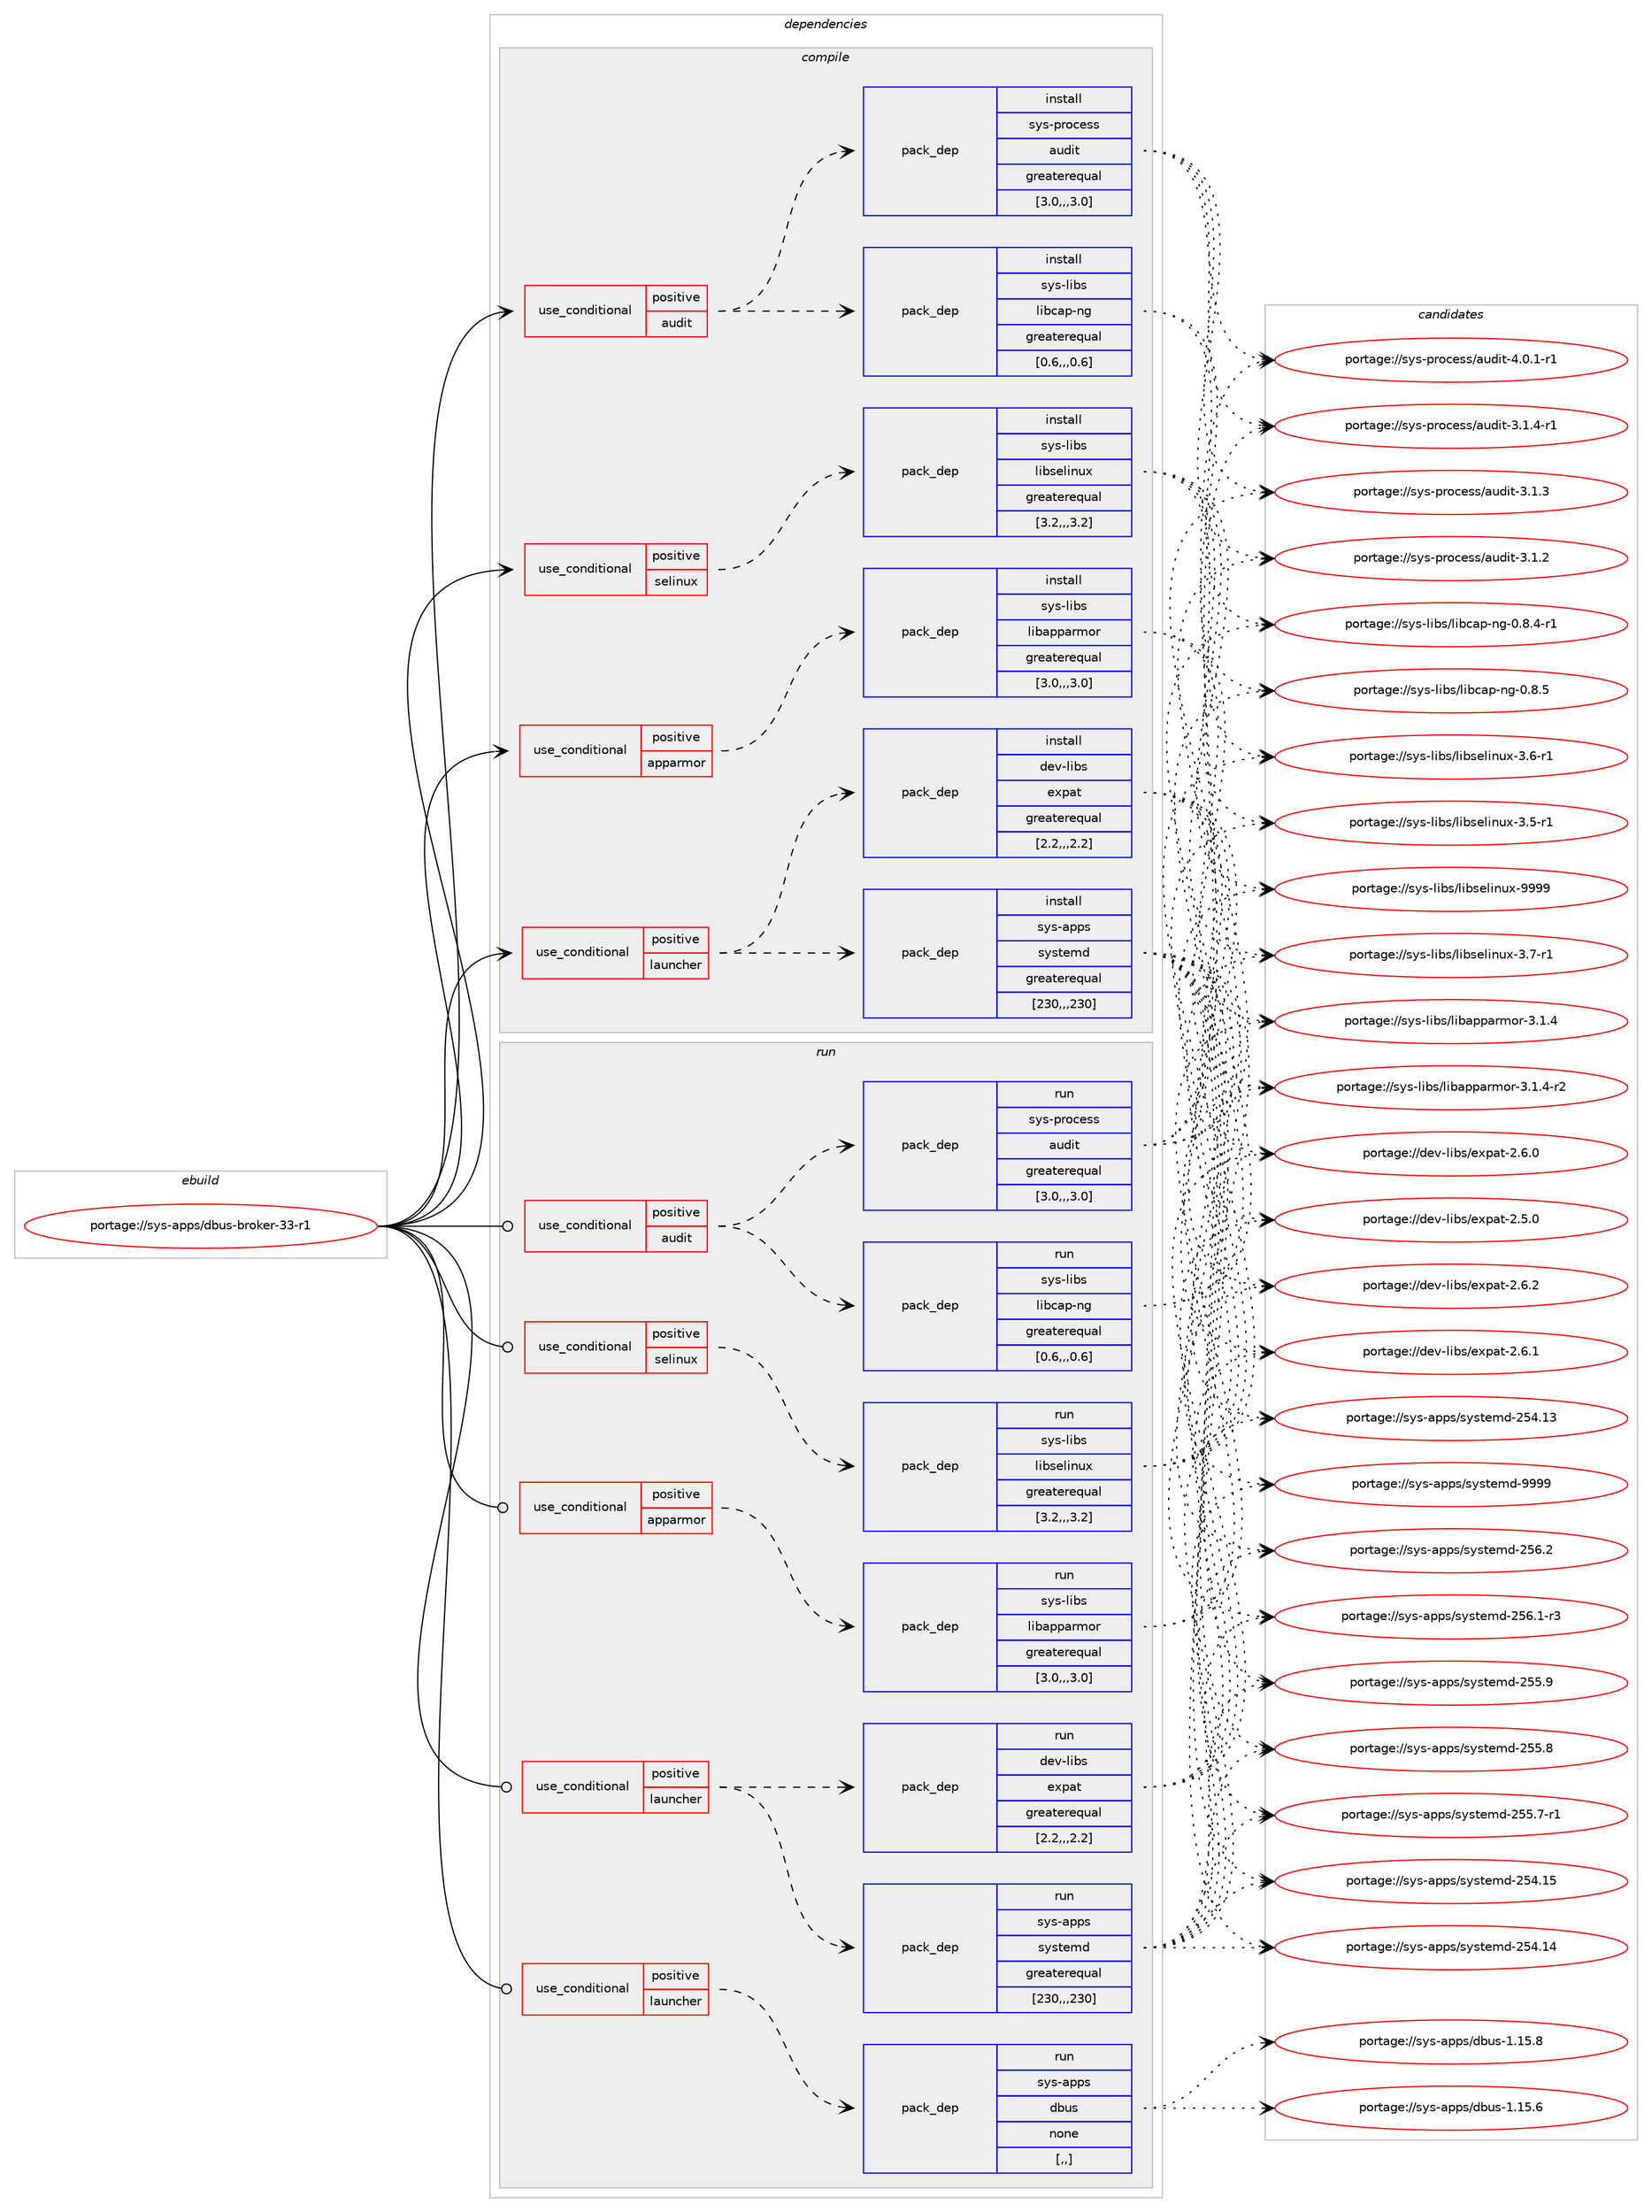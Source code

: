 digraph prolog {

# *************
# Graph options
# *************

newrank=true;
concentrate=true;
compound=true;
graph [rankdir=LR,fontname=Helvetica,fontsize=10,ranksep=1.5];#, ranksep=2.5, nodesep=0.2];
edge  [arrowhead=vee];
node  [fontname=Helvetica,fontsize=10];

# **********
# The ebuild
# **********

subgraph cluster_leftcol {
color=gray;
label=<<i>ebuild</i>>;
id [label="portage://sys-apps/dbus-broker-33-r1", color=red, width=4, href="../sys-apps/dbus-broker-33-r1.svg"];
}

# ****************
# The dependencies
# ****************

subgraph cluster_midcol {
color=gray;
label=<<i>dependencies</i>>;
subgraph cluster_compile {
fillcolor="#eeeeee";
style=filled;
label=<<i>compile</i>>;
subgraph cond110889 {
dependency419776 [label=<<TABLE BORDER="0" CELLBORDER="1" CELLSPACING="0" CELLPADDING="4"><TR><TD ROWSPAN="3" CELLPADDING="10">use_conditional</TD></TR><TR><TD>positive</TD></TR><TR><TD>apparmor</TD></TR></TABLE>>, shape=none, color=red];
subgraph pack305962 {
dependency419777 [label=<<TABLE BORDER="0" CELLBORDER="1" CELLSPACING="0" CELLPADDING="4" WIDTH="220"><TR><TD ROWSPAN="6" CELLPADDING="30">pack_dep</TD></TR><TR><TD WIDTH="110">install</TD></TR><TR><TD>sys-libs</TD></TR><TR><TD>libapparmor</TD></TR><TR><TD>greaterequal</TD></TR><TR><TD>[3.0,,,3.0]</TD></TR></TABLE>>, shape=none, color=blue];
}
dependency419776:e -> dependency419777:w [weight=20,style="dashed",arrowhead="vee"];
}
id:e -> dependency419776:w [weight=20,style="solid",arrowhead="vee"];
subgraph cond110890 {
dependency419778 [label=<<TABLE BORDER="0" CELLBORDER="1" CELLSPACING="0" CELLPADDING="4"><TR><TD ROWSPAN="3" CELLPADDING="10">use_conditional</TD></TR><TR><TD>positive</TD></TR><TR><TD>audit</TD></TR></TABLE>>, shape=none, color=red];
subgraph pack305963 {
dependency419779 [label=<<TABLE BORDER="0" CELLBORDER="1" CELLSPACING="0" CELLPADDING="4" WIDTH="220"><TR><TD ROWSPAN="6" CELLPADDING="30">pack_dep</TD></TR><TR><TD WIDTH="110">install</TD></TR><TR><TD>sys-process</TD></TR><TR><TD>audit</TD></TR><TR><TD>greaterequal</TD></TR><TR><TD>[3.0,,,3.0]</TD></TR></TABLE>>, shape=none, color=blue];
}
dependency419778:e -> dependency419779:w [weight=20,style="dashed",arrowhead="vee"];
subgraph pack305964 {
dependency419780 [label=<<TABLE BORDER="0" CELLBORDER="1" CELLSPACING="0" CELLPADDING="4" WIDTH="220"><TR><TD ROWSPAN="6" CELLPADDING="30">pack_dep</TD></TR><TR><TD WIDTH="110">install</TD></TR><TR><TD>sys-libs</TD></TR><TR><TD>libcap-ng</TD></TR><TR><TD>greaterequal</TD></TR><TR><TD>[0.6,,,0.6]</TD></TR></TABLE>>, shape=none, color=blue];
}
dependency419778:e -> dependency419780:w [weight=20,style="dashed",arrowhead="vee"];
}
id:e -> dependency419778:w [weight=20,style="solid",arrowhead="vee"];
subgraph cond110891 {
dependency419781 [label=<<TABLE BORDER="0" CELLBORDER="1" CELLSPACING="0" CELLPADDING="4"><TR><TD ROWSPAN="3" CELLPADDING="10">use_conditional</TD></TR><TR><TD>positive</TD></TR><TR><TD>launcher</TD></TR></TABLE>>, shape=none, color=red];
subgraph pack305965 {
dependency419782 [label=<<TABLE BORDER="0" CELLBORDER="1" CELLSPACING="0" CELLPADDING="4" WIDTH="220"><TR><TD ROWSPAN="6" CELLPADDING="30">pack_dep</TD></TR><TR><TD WIDTH="110">install</TD></TR><TR><TD>dev-libs</TD></TR><TR><TD>expat</TD></TR><TR><TD>greaterequal</TD></TR><TR><TD>[2.2,,,2.2]</TD></TR></TABLE>>, shape=none, color=blue];
}
dependency419781:e -> dependency419782:w [weight=20,style="dashed",arrowhead="vee"];
subgraph pack305966 {
dependency419783 [label=<<TABLE BORDER="0" CELLBORDER="1" CELLSPACING="0" CELLPADDING="4" WIDTH="220"><TR><TD ROWSPAN="6" CELLPADDING="30">pack_dep</TD></TR><TR><TD WIDTH="110">install</TD></TR><TR><TD>sys-apps</TD></TR><TR><TD>systemd</TD></TR><TR><TD>greaterequal</TD></TR><TR><TD>[230,,,230]</TD></TR></TABLE>>, shape=none, color=blue];
}
dependency419781:e -> dependency419783:w [weight=20,style="dashed",arrowhead="vee"];
}
id:e -> dependency419781:w [weight=20,style="solid",arrowhead="vee"];
subgraph cond110892 {
dependency419784 [label=<<TABLE BORDER="0" CELLBORDER="1" CELLSPACING="0" CELLPADDING="4"><TR><TD ROWSPAN="3" CELLPADDING="10">use_conditional</TD></TR><TR><TD>positive</TD></TR><TR><TD>selinux</TD></TR></TABLE>>, shape=none, color=red];
subgraph pack305967 {
dependency419785 [label=<<TABLE BORDER="0" CELLBORDER="1" CELLSPACING="0" CELLPADDING="4" WIDTH="220"><TR><TD ROWSPAN="6" CELLPADDING="30">pack_dep</TD></TR><TR><TD WIDTH="110">install</TD></TR><TR><TD>sys-libs</TD></TR><TR><TD>libselinux</TD></TR><TR><TD>greaterequal</TD></TR><TR><TD>[3.2,,,3.2]</TD></TR></TABLE>>, shape=none, color=blue];
}
dependency419784:e -> dependency419785:w [weight=20,style="dashed",arrowhead="vee"];
}
id:e -> dependency419784:w [weight=20,style="solid",arrowhead="vee"];
}
subgraph cluster_compileandrun {
fillcolor="#eeeeee";
style=filled;
label=<<i>compile and run</i>>;
}
subgraph cluster_run {
fillcolor="#eeeeee";
style=filled;
label=<<i>run</i>>;
subgraph cond110893 {
dependency419786 [label=<<TABLE BORDER="0" CELLBORDER="1" CELLSPACING="0" CELLPADDING="4"><TR><TD ROWSPAN="3" CELLPADDING="10">use_conditional</TD></TR><TR><TD>positive</TD></TR><TR><TD>apparmor</TD></TR></TABLE>>, shape=none, color=red];
subgraph pack305968 {
dependency419787 [label=<<TABLE BORDER="0" CELLBORDER="1" CELLSPACING="0" CELLPADDING="4" WIDTH="220"><TR><TD ROWSPAN="6" CELLPADDING="30">pack_dep</TD></TR><TR><TD WIDTH="110">run</TD></TR><TR><TD>sys-libs</TD></TR><TR><TD>libapparmor</TD></TR><TR><TD>greaterequal</TD></TR><TR><TD>[3.0,,,3.0]</TD></TR></TABLE>>, shape=none, color=blue];
}
dependency419786:e -> dependency419787:w [weight=20,style="dashed",arrowhead="vee"];
}
id:e -> dependency419786:w [weight=20,style="solid",arrowhead="odot"];
subgraph cond110894 {
dependency419788 [label=<<TABLE BORDER="0" CELLBORDER="1" CELLSPACING="0" CELLPADDING="4"><TR><TD ROWSPAN="3" CELLPADDING="10">use_conditional</TD></TR><TR><TD>positive</TD></TR><TR><TD>audit</TD></TR></TABLE>>, shape=none, color=red];
subgraph pack305969 {
dependency419789 [label=<<TABLE BORDER="0" CELLBORDER="1" CELLSPACING="0" CELLPADDING="4" WIDTH="220"><TR><TD ROWSPAN="6" CELLPADDING="30">pack_dep</TD></TR><TR><TD WIDTH="110">run</TD></TR><TR><TD>sys-process</TD></TR><TR><TD>audit</TD></TR><TR><TD>greaterequal</TD></TR><TR><TD>[3.0,,,3.0]</TD></TR></TABLE>>, shape=none, color=blue];
}
dependency419788:e -> dependency419789:w [weight=20,style="dashed",arrowhead="vee"];
subgraph pack305970 {
dependency419790 [label=<<TABLE BORDER="0" CELLBORDER="1" CELLSPACING="0" CELLPADDING="4" WIDTH="220"><TR><TD ROWSPAN="6" CELLPADDING="30">pack_dep</TD></TR><TR><TD WIDTH="110">run</TD></TR><TR><TD>sys-libs</TD></TR><TR><TD>libcap-ng</TD></TR><TR><TD>greaterequal</TD></TR><TR><TD>[0.6,,,0.6]</TD></TR></TABLE>>, shape=none, color=blue];
}
dependency419788:e -> dependency419790:w [weight=20,style="dashed",arrowhead="vee"];
}
id:e -> dependency419788:w [weight=20,style="solid",arrowhead="odot"];
subgraph cond110895 {
dependency419791 [label=<<TABLE BORDER="0" CELLBORDER="1" CELLSPACING="0" CELLPADDING="4"><TR><TD ROWSPAN="3" CELLPADDING="10">use_conditional</TD></TR><TR><TD>positive</TD></TR><TR><TD>launcher</TD></TR></TABLE>>, shape=none, color=red];
subgraph pack305971 {
dependency419792 [label=<<TABLE BORDER="0" CELLBORDER="1" CELLSPACING="0" CELLPADDING="4" WIDTH="220"><TR><TD ROWSPAN="6" CELLPADDING="30">pack_dep</TD></TR><TR><TD WIDTH="110">run</TD></TR><TR><TD>dev-libs</TD></TR><TR><TD>expat</TD></TR><TR><TD>greaterequal</TD></TR><TR><TD>[2.2,,,2.2]</TD></TR></TABLE>>, shape=none, color=blue];
}
dependency419791:e -> dependency419792:w [weight=20,style="dashed",arrowhead="vee"];
subgraph pack305972 {
dependency419793 [label=<<TABLE BORDER="0" CELLBORDER="1" CELLSPACING="0" CELLPADDING="4" WIDTH="220"><TR><TD ROWSPAN="6" CELLPADDING="30">pack_dep</TD></TR><TR><TD WIDTH="110">run</TD></TR><TR><TD>sys-apps</TD></TR><TR><TD>systemd</TD></TR><TR><TD>greaterequal</TD></TR><TR><TD>[230,,,230]</TD></TR></TABLE>>, shape=none, color=blue];
}
dependency419791:e -> dependency419793:w [weight=20,style="dashed",arrowhead="vee"];
}
id:e -> dependency419791:w [weight=20,style="solid",arrowhead="odot"];
subgraph cond110896 {
dependency419794 [label=<<TABLE BORDER="0" CELLBORDER="1" CELLSPACING="0" CELLPADDING="4"><TR><TD ROWSPAN="3" CELLPADDING="10">use_conditional</TD></TR><TR><TD>positive</TD></TR><TR><TD>launcher</TD></TR></TABLE>>, shape=none, color=red];
subgraph pack305973 {
dependency419795 [label=<<TABLE BORDER="0" CELLBORDER="1" CELLSPACING="0" CELLPADDING="4" WIDTH="220"><TR><TD ROWSPAN="6" CELLPADDING="30">pack_dep</TD></TR><TR><TD WIDTH="110">run</TD></TR><TR><TD>sys-apps</TD></TR><TR><TD>dbus</TD></TR><TR><TD>none</TD></TR><TR><TD>[,,]</TD></TR></TABLE>>, shape=none, color=blue];
}
dependency419794:e -> dependency419795:w [weight=20,style="dashed",arrowhead="vee"];
}
id:e -> dependency419794:w [weight=20,style="solid",arrowhead="odot"];
subgraph cond110897 {
dependency419796 [label=<<TABLE BORDER="0" CELLBORDER="1" CELLSPACING="0" CELLPADDING="4"><TR><TD ROWSPAN="3" CELLPADDING="10">use_conditional</TD></TR><TR><TD>positive</TD></TR><TR><TD>selinux</TD></TR></TABLE>>, shape=none, color=red];
subgraph pack305974 {
dependency419797 [label=<<TABLE BORDER="0" CELLBORDER="1" CELLSPACING="0" CELLPADDING="4" WIDTH="220"><TR><TD ROWSPAN="6" CELLPADDING="30">pack_dep</TD></TR><TR><TD WIDTH="110">run</TD></TR><TR><TD>sys-libs</TD></TR><TR><TD>libselinux</TD></TR><TR><TD>greaterequal</TD></TR><TR><TD>[3.2,,,3.2]</TD></TR></TABLE>>, shape=none, color=blue];
}
dependency419796:e -> dependency419797:w [weight=20,style="dashed",arrowhead="vee"];
}
id:e -> dependency419796:w [weight=20,style="solid",arrowhead="odot"];
}
}

# **************
# The candidates
# **************

subgraph cluster_choices {
rank=same;
color=gray;
label=<<i>candidates</i>>;

subgraph choice305962 {
color=black;
nodesep=1;
choice1151211154510810598115471081059897112112971141091111144551464946524511450 [label="portage://sys-libs/libapparmor-3.1.4-r2", color=red, width=4,href="../sys-libs/libapparmor-3.1.4-r2.svg"];
choice115121115451081059811547108105989711211297114109111114455146494652 [label="portage://sys-libs/libapparmor-3.1.4", color=red, width=4,href="../sys-libs/libapparmor-3.1.4.svg"];
dependency419777:e -> choice1151211154510810598115471081059897112112971141091111144551464946524511450:w [style=dotted,weight="100"];
dependency419777:e -> choice115121115451081059811547108105989711211297114109111114455146494652:w [style=dotted,weight="100"];
}
subgraph choice305963 {
color=black;
nodesep=1;
choice115121115451121141119910111511547971171001051164552464846494511449 [label="portage://sys-process/audit-4.0.1-r1", color=red, width=4,href="../sys-process/audit-4.0.1-r1.svg"];
choice115121115451121141119910111511547971171001051164551464946524511449 [label="portage://sys-process/audit-3.1.4-r1", color=red, width=4,href="../sys-process/audit-3.1.4-r1.svg"];
choice11512111545112114111991011151154797117100105116455146494651 [label="portage://sys-process/audit-3.1.3", color=red, width=4,href="../sys-process/audit-3.1.3.svg"];
choice11512111545112114111991011151154797117100105116455146494650 [label="portage://sys-process/audit-3.1.2", color=red, width=4,href="../sys-process/audit-3.1.2.svg"];
dependency419779:e -> choice115121115451121141119910111511547971171001051164552464846494511449:w [style=dotted,weight="100"];
dependency419779:e -> choice115121115451121141119910111511547971171001051164551464946524511449:w [style=dotted,weight="100"];
dependency419779:e -> choice11512111545112114111991011151154797117100105116455146494651:w [style=dotted,weight="100"];
dependency419779:e -> choice11512111545112114111991011151154797117100105116455146494650:w [style=dotted,weight="100"];
}
subgraph choice305964 {
color=black;
nodesep=1;
choice11512111545108105981154710810598999711245110103454846564653 [label="portage://sys-libs/libcap-ng-0.8.5", color=red, width=4,href="../sys-libs/libcap-ng-0.8.5.svg"];
choice115121115451081059811547108105989997112451101034548465646524511449 [label="portage://sys-libs/libcap-ng-0.8.4-r1", color=red, width=4,href="../sys-libs/libcap-ng-0.8.4-r1.svg"];
dependency419780:e -> choice11512111545108105981154710810598999711245110103454846564653:w [style=dotted,weight="100"];
dependency419780:e -> choice115121115451081059811547108105989997112451101034548465646524511449:w [style=dotted,weight="100"];
}
subgraph choice305965 {
color=black;
nodesep=1;
choice10010111845108105981154710112011297116455046544650 [label="portage://dev-libs/expat-2.6.2", color=red, width=4,href="../dev-libs/expat-2.6.2.svg"];
choice10010111845108105981154710112011297116455046544649 [label="portage://dev-libs/expat-2.6.1", color=red, width=4,href="../dev-libs/expat-2.6.1.svg"];
choice10010111845108105981154710112011297116455046544648 [label="portage://dev-libs/expat-2.6.0", color=red, width=4,href="../dev-libs/expat-2.6.0.svg"];
choice10010111845108105981154710112011297116455046534648 [label="portage://dev-libs/expat-2.5.0", color=red, width=4,href="../dev-libs/expat-2.5.0.svg"];
dependency419782:e -> choice10010111845108105981154710112011297116455046544650:w [style=dotted,weight="100"];
dependency419782:e -> choice10010111845108105981154710112011297116455046544649:w [style=dotted,weight="100"];
dependency419782:e -> choice10010111845108105981154710112011297116455046544648:w [style=dotted,weight="100"];
dependency419782:e -> choice10010111845108105981154710112011297116455046534648:w [style=dotted,weight="100"];
}
subgraph choice305966 {
color=black;
nodesep=1;
choice1151211154597112112115471151211151161011091004557575757 [label="portage://sys-apps/systemd-9999", color=red, width=4,href="../sys-apps/systemd-9999.svg"];
choice115121115459711211211547115121115116101109100455053544650 [label="portage://sys-apps/systemd-256.2", color=red, width=4,href="../sys-apps/systemd-256.2.svg"];
choice1151211154597112112115471151211151161011091004550535446494511451 [label="portage://sys-apps/systemd-256.1-r3", color=red, width=4,href="../sys-apps/systemd-256.1-r3.svg"];
choice115121115459711211211547115121115116101109100455053534657 [label="portage://sys-apps/systemd-255.9", color=red, width=4,href="../sys-apps/systemd-255.9.svg"];
choice115121115459711211211547115121115116101109100455053534656 [label="portage://sys-apps/systemd-255.8", color=red, width=4,href="../sys-apps/systemd-255.8.svg"];
choice1151211154597112112115471151211151161011091004550535346554511449 [label="portage://sys-apps/systemd-255.7-r1", color=red, width=4,href="../sys-apps/systemd-255.7-r1.svg"];
choice11512111545971121121154711512111511610110910045505352464953 [label="portage://sys-apps/systemd-254.15", color=red, width=4,href="../sys-apps/systemd-254.15.svg"];
choice11512111545971121121154711512111511610110910045505352464952 [label="portage://sys-apps/systemd-254.14", color=red, width=4,href="../sys-apps/systemd-254.14.svg"];
choice11512111545971121121154711512111511610110910045505352464951 [label="portage://sys-apps/systemd-254.13", color=red, width=4,href="../sys-apps/systemd-254.13.svg"];
dependency419783:e -> choice1151211154597112112115471151211151161011091004557575757:w [style=dotted,weight="100"];
dependency419783:e -> choice115121115459711211211547115121115116101109100455053544650:w [style=dotted,weight="100"];
dependency419783:e -> choice1151211154597112112115471151211151161011091004550535446494511451:w [style=dotted,weight="100"];
dependency419783:e -> choice115121115459711211211547115121115116101109100455053534657:w [style=dotted,weight="100"];
dependency419783:e -> choice115121115459711211211547115121115116101109100455053534656:w [style=dotted,weight="100"];
dependency419783:e -> choice1151211154597112112115471151211151161011091004550535346554511449:w [style=dotted,weight="100"];
dependency419783:e -> choice11512111545971121121154711512111511610110910045505352464953:w [style=dotted,weight="100"];
dependency419783:e -> choice11512111545971121121154711512111511610110910045505352464952:w [style=dotted,weight="100"];
dependency419783:e -> choice11512111545971121121154711512111511610110910045505352464951:w [style=dotted,weight="100"];
}
subgraph choice305967 {
color=black;
nodesep=1;
choice115121115451081059811547108105981151011081051101171204557575757 [label="portage://sys-libs/libselinux-9999", color=red, width=4,href="../sys-libs/libselinux-9999.svg"];
choice11512111545108105981154710810598115101108105110117120455146554511449 [label="portage://sys-libs/libselinux-3.7-r1", color=red, width=4,href="../sys-libs/libselinux-3.7-r1.svg"];
choice11512111545108105981154710810598115101108105110117120455146544511449 [label="portage://sys-libs/libselinux-3.6-r1", color=red, width=4,href="../sys-libs/libselinux-3.6-r1.svg"];
choice11512111545108105981154710810598115101108105110117120455146534511449 [label="portage://sys-libs/libselinux-3.5-r1", color=red, width=4,href="../sys-libs/libselinux-3.5-r1.svg"];
dependency419785:e -> choice115121115451081059811547108105981151011081051101171204557575757:w [style=dotted,weight="100"];
dependency419785:e -> choice11512111545108105981154710810598115101108105110117120455146554511449:w [style=dotted,weight="100"];
dependency419785:e -> choice11512111545108105981154710810598115101108105110117120455146544511449:w [style=dotted,weight="100"];
dependency419785:e -> choice11512111545108105981154710810598115101108105110117120455146534511449:w [style=dotted,weight="100"];
}
subgraph choice305968 {
color=black;
nodesep=1;
choice1151211154510810598115471081059897112112971141091111144551464946524511450 [label="portage://sys-libs/libapparmor-3.1.4-r2", color=red, width=4,href="../sys-libs/libapparmor-3.1.4-r2.svg"];
choice115121115451081059811547108105989711211297114109111114455146494652 [label="portage://sys-libs/libapparmor-3.1.4", color=red, width=4,href="../sys-libs/libapparmor-3.1.4.svg"];
dependency419787:e -> choice1151211154510810598115471081059897112112971141091111144551464946524511450:w [style=dotted,weight="100"];
dependency419787:e -> choice115121115451081059811547108105989711211297114109111114455146494652:w [style=dotted,weight="100"];
}
subgraph choice305969 {
color=black;
nodesep=1;
choice115121115451121141119910111511547971171001051164552464846494511449 [label="portage://sys-process/audit-4.0.1-r1", color=red, width=4,href="../sys-process/audit-4.0.1-r1.svg"];
choice115121115451121141119910111511547971171001051164551464946524511449 [label="portage://sys-process/audit-3.1.4-r1", color=red, width=4,href="../sys-process/audit-3.1.4-r1.svg"];
choice11512111545112114111991011151154797117100105116455146494651 [label="portage://sys-process/audit-3.1.3", color=red, width=4,href="../sys-process/audit-3.1.3.svg"];
choice11512111545112114111991011151154797117100105116455146494650 [label="portage://sys-process/audit-3.1.2", color=red, width=4,href="../sys-process/audit-3.1.2.svg"];
dependency419789:e -> choice115121115451121141119910111511547971171001051164552464846494511449:w [style=dotted,weight="100"];
dependency419789:e -> choice115121115451121141119910111511547971171001051164551464946524511449:w [style=dotted,weight="100"];
dependency419789:e -> choice11512111545112114111991011151154797117100105116455146494651:w [style=dotted,weight="100"];
dependency419789:e -> choice11512111545112114111991011151154797117100105116455146494650:w [style=dotted,weight="100"];
}
subgraph choice305970 {
color=black;
nodesep=1;
choice11512111545108105981154710810598999711245110103454846564653 [label="portage://sys-libs/libcap-ng-0.8.5", color=red, width=4,href="../sys-libs/libcap-ng-0.8.5.svg"];
choice115121115451081059811547108105989997112451101034548465646524511449 [label="portage://sys-libs/libcap-ng-0.8.4-r1", color=red, width=4,href="../sys-libs/libcap-ng-0.8.4-r1.svg"];
dependency419790:e -> choice11512111545108105981154710810598999711245110103454846564653:w [style=dotted,weight="100"];
dependency419790:e -> choice115121115451081059811547108105989997112451101034548465646524511449:w [style=dotted,weight="100"];
}
subgraph choice305971 {
color=black;
nodesep=1;
choice10010111845108105981154710112011297116455046544650 [label="portage://dev-libs/expat-2.6.2", color=red, width=4,href="../dev-libs/expat-2.6.2.svg"];
choice10010111845108105981154710112011297116455046544649 [label="portage://dev-libs/expat-2.6.1", color=red, width=4,href="../dev-libs/expat-2.6.1.svg"];
choice10010111845108105981154710112011297116455046544648 [label="portage://dev-libs/expat-2.6.0", color=red, width=4,href="../dev-libs/expat-2.6.0.svg"];
choice10010111845108105981154710112011297116455046534648 [label="portage://dev-libs/expat-2.5.0", color=red, width=4,href="../dev-libs/expat-2.5.0.svg"];
dependency419792:e -> choice10010111845108105981154710112011297116455046544650:w [style=dotted,weight="100"];
dependency419792:e -> choice10010111845108105981154710112011297116455046544649:w [style=dotted,weight="100"];
dependency419792:e -> choice10010111845108105981154710112011297116455046544648:w [style=dotted,weight="100"];
dependency419792:e -> choice10010111845108105981154710112011297116455046534648:w [style=dotted,weight="100"];
}
subgraph choice305972 {
color=black;
nodesep=1;
choice1151211154597112112115471151211151161011091004557575757 [label="portage://sys-apps/systemd-9999", color=red, width=4,href="../sys-apps/systemd-9999.svg"];
choice115121115459711211211547115121115116101109100455053544650 [label="portage://sys-apps/systemd-256.2", color=red, width=4,href="../sys-apps/systemd-256.2.svg"];
choice1151211154597112112115471151211151161011091004550535446494511451 [label="portage://sys-apps/systemd-256.1-r3", color=red, width=4,href="../sys-apps/systemd-256.1-r3.svg"];
choice115121115459711211211547115121115116101109100455053534657 [label="portage://sys-apps/systemd-255.9", color=red, width=4,href="../sys-apps/systemd-255.9.svg"];
choice115121115459711211211547115121115116101109100455053534656 [label="portage://sys-apps/systemd-255.8", color=red, width=4,href="../sys-apps/systemd-255.8.svg"];
choice1151211154597112112115471151211151161011091004550535346554511449 [label="portage://sys-apps/systemd-255.7-r1", color=red, width=4,href="../sys-apps/systemd-255.7-r1.svg"];
choice11512111545971121121154711512111511610110910045505352464953 [label="portage://sys-apps/systemd-254.15", color=red, width=4,href="../sys-apps/systemd-254.15.svg"];
choice11512111545971121121154711512111511610110910045505352464952 [label="portage://sys-apps/systemd-254.14", color=red, width=4,href="../sys-apps/systemd-254.14.svg"];
choice11512111545971121121154711512111511610110910045505352464951 [label="portage://sys-apps/systemd-254.13", color=red, width=4,href="../sys-apps/systemd-254.13.svg"];
dependency419793:e -> choice1151211154597112112115471151211151161011091004557575757:w [style=dotted,weight="100"];
dependency419793:e -> choice115121115459711211211547115121115116101109100455053544650:w [style=dotted,weight="100"];
dependency419793:e -> choice1151211154597112112115471151211151161011091004550535446494511451:w [style=dotted,weight="100"];
dependency419793:e -> choice115121115459711211211547115121115116101109100455053534657:w [style=dotted,weight="100"];
dependency419793:e -> choice115121115459711211211547115121115116101109100455053534656:w [style=dotted,weight="100"];
dependency419793:e -> choice1151211154597112112115471151211151161011091004550535346554511449:w [style=dotted,weight="100"];
dependency419793:e -> choice11512111545971121121154711512111511610110910045505352464953:w [style=dotted,weight="100"];
dependency419793:e -> choice11512111545971121121154711512111511610110910045505352464952:w [style=dotted,weight="100"];
dependency419793:e -> choice11512111545971121121154711512111511610110910045505352464951:w [style=dotted,weight="100"];
}
subgraph choice305973 {
color=black;
nodesep=1;
choice1151211154597112112115471009811711545494649534656 [label="portage://sys-apps/dbus-1.15.8", color=red, width=4,href="../sys-apps/dbus-1.15.8.svg"];
choice1151211154597112112115471009811711545494649534654 [label="portage://sys-apps/dbus-1.15.6", color=red, width=4,href="../sys-apps/dbus-1.15.6.svg"];
dependency419795:e -> choice1151211154597112112115471009811711545494649534656:w [style=dotted,weight="100"];
dependency419795:e -> choice1151211154597112112115471009811711545494649534654:w [style=dotted,weight="100"];
}
subgraph choice305974 {
color=black;
nodesep=1;
choice115121115451081059811547108105981151011081051101171204557575757 [label="portage://sys-libs/libselinux-9999", color=red, width=4,href="../sys-libs/libselinux-9999.svg"];
choice11512111545108105981154710810598115101108105110117120455146554511449 [label="portage://sys-libs/libselinux-3.7-r1", color=red, width=4,href="../sys-libs/libselinux-3.7-r1.svg"];
choice11512111545108105981154710810598115101108105110117120455146544511449 [label="portage://sys-libs/libselinux-3.6-r1", color=red, width=4,href="../sys-libs/libselinux-3.6-r1.svg"];
choice11512111545108105981154710810598115101108105110117120455146534511449 [label="portage://sys-libs/libselinux-3.5-r1", color=red, width=4,href="../sys-libs/libselinux-3.5-r1.svg"];
dependency419797:e -> choice115121115451081059811547108105981151011081051101171204557575757:w [style=dotted,weight="100"];
dependency419797:e -> choice11512111545108105981154710810598115101108105110117120455146554511449:w [style=dotted,weight="100"];
dependency419797:e -> choice11512111545108105981154710810598115101108105110117120455146544511449:w [style=dotted,weight="100"];
dependency419797:e -> choice11512111545108105981154710810598115101108105110117120455146534511449:w [style=dotted,weight="100"];
}
}

}
